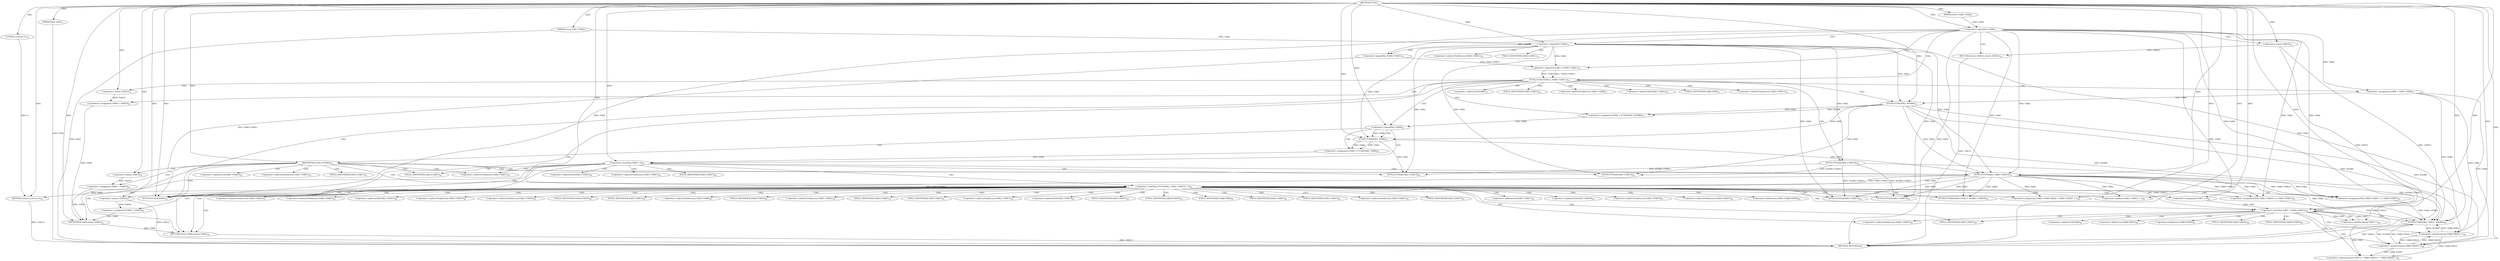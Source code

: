 digraph "FUN1" {  
"8" [label = <(METHOD,FUN1)<SUB>1</SUB>> ]
"181" [label = <(METHOD_RETURN,int)<SUB>1</SUB>> ]
"9" [label = <(PARAM,struct VAR1 *VAR2)<SUB>1</SUB>> ]
"10" [label = <(PARAM,struct VAR3 *VAR4)<SUB>1</SUB>> ]
"11" [label = <(PARAM,bool VAR5)<SUB>2</SUB>> ]
"39" [label = <(&lt;operator&gt;.assignment,VAR6 = VAR4-&gt;VAR6)<SUB>17</SUB>> ]
"44" [label = <(FUN3,FUN3(&amp;VAR2-&gt;VAR13))<SUB>18</SUB>> ]
"49" [label = <(&lt;operator&gt;.assignment,VAR8 = FUN4(VAR2, &amp;VAR6))<SUB>19</SUB>> ]
"73" [label = <(&lt;operator&gt;.assignment,VAR9 = FUN6(VAR2, VAR8))<SUB>27</SUB>> ]
"109" [label = <(FUN8,FUN8(&amp;VAR4-&gt;VAR17, &amp;VAR2-&gt;VAR18))<SUB>38</SUB>> ]
"118" [label = <(&lt;operator&gt;.assignmentPlus,VAR2-&gt;VAR19 += VAR4-&gt;VAR15)<SUB>39</SUB>> ]
"125" [label = <(&lt;operator&gt;.assignment,VAR4-&gt;VAR6.VAR20 = VAR2-&gt;VAR21 + 1)<SUB>40</SUB>> ]
"136" [label = <(&lt;operator&gt;.assignmentPlus,VAR2-&gt;VAR21 += VAR4-&gt;VAR15)<SUB>41</SUB>> ]
"143" [label = <(FUN5,FUN5(&amp;VAR2-&gt;VAR13))<SUB>44</SUB>> ]
"174" [label = <(RETURN,return 0;,return 0;)<SUB>50</SUB>> ]
"177" [label = <(FUN10,FUN10(VAR4))<SUB>53</SUB>> ]
"179" [label = <(RETURN,return VAR9;,return VAR9;)<SUB>54</SUB>> ]
"18" [label = <(&lt;operator&gt;.logicalNot,!VAR4)<SUB>11</SUB>> ]
"25" [label = <(FUN2,FUN2(!VAR2 || !VAR4-&gt;VAR11))<SUB>13</SUB>> ]
"56" [label = <(&lt;operator&gt;.logicalNot,!VAR8)<SUB>20</SUB>> ]
"79" [label = <(&lt;operator&gt;.lessThan,VAR9 &lt; 0)<SUB>28</SUB>> ]
"91" [label = <(&lt;operator&gt;.lessThan,FUN7(VAR2, VAR4-&gt;VAR15) &lt; 0)<SUB>33</SUB>> ]
"153" [label = <(&lt;operator&gt;.lessThan,VAR7 &lt; VAR4-&gt;VAR15)<SUB>46</SUB>> ]
"158" [label = <(&lt;operator&gt;.expressionList,VAR7++, VAR6.VAR22++, VAR6.VAR20++)<SUB>46</SUB>> ]
"169" [label = <(FUN9,FUN9(VAR2, VAR23, &amp;VAR6))<SUB>49</SUB>> ]
"175" [label = <(LITERAL,0,return 0;)<SUB>50</SUB>> ]
"180" [label = <(IDENTIFIER,VAR9,return VAR9;)<SUB>54</SUB>> ]
"21" [label = <(RETURN,return -VAR10;,return -VAR10;)<SUB>12</SUB>> ]
"34" [label = <(&lt;operator&gt;.assignment,VAR9 = -VAR10)<SUB>14</SUB>> ]
"51" [label = <(FUN4,FUN4(VAR2, &amp;VAR6))<SUB>19</SUB>> ]
"63" [label = <(FUN5,FUN5(&amp;VAR2-&gt;VAR13))<SUB>23</SUB>> ]
"68" [label = <(&lt;operator&gt;.assignment,VAR9 = -VAR10)<SUB>24</SUB>> ]
"75" [label = <(FUN6,FUN6(VAR2, VAR8))<SUB>27</SUB>> ]
"83" [label = <(FUN5,FUN5(&amp;VAR2-&gt;VAR13))<SUB>29</SUB>> ]
"99" [label = <(FUN5,FUN5(&amp;VAR2-&gt;VAR13))<SUB>34</SUB>> ]
"104" [label = <(&lt;operator&gt;.assignment,VAR9 = -VAR16)<SUB>35</SUB>> ]
"131" [label = <(&lt;operator&gt;.addition,VAR2-&gt;VAR21 + 1)<SUB>40</SUB>> ]
"150" [label = <(&lt;operator&gt;.assignment,VAR7 = 0)<SUB>46</SUB>> ]
"22" [label = <(&lt;operator&gt;.minus,-VAR10)<SUB>12</SUB>> ]
"26" [label = <(&lt;operator&gt;.logicalOr,!VAR2 || !VAR4-&gt;VAR11)<SUB>13</SUB>> ]
"60" [label = <(IDENTIFIER,VAR5,if (VAR5))<SUB>21</SUB>> ]
"92" [label = <(FUN7,FUN7(VAR2, VAR4-&gt;VAR15))<SUB>33</SUB>> ]
"159" [label = <(&lt;operator&gt;.postIncrement,VAR7++)<SUB>46</SUB>> ]
"161" [label = <(&lt;operator&gt;.postIncrement,VAR6.VAR22++)<SUB>46</SUB>> ]
"165" [label = <(&lt;operator&gt;.postIncrement,VAR6.VAR20++)<SUB>46</SUB>> ]
"27" [label = <(&lt;operator&gt;.logicalNot,!VAR2)<SUB>13</SUB>> ]
"29" [label = <(&lt;operator&gt;.logicalNot,!VAR4-&gt;VAR11)<SUB>13</SUB>> ]
"36" [label = <(&lt;operator&gt;.minus,-VAR10)<SUB>14</SUB>> ]
"70" [label = <(&lt;operator&gt;.minus,-VAR10)<SUB>24</SUB>> ]
"106" [label = <(&lt;operator&gt;.minus,-VAR16)<SUB>35</SUB>> ]
"41" [label = <(&lt;operator&gt;.indirectFieldAccess,VAR4-&gt;VAR6)<SUB>17</SUB>> ]
"45" [label = <(&lt;operator&gt;.addressOf,&amp;VAR2-&gt;VAR13)<SUB>18</SUB>> ]
"110" [label = <(&lt;operator&gt;.addressOf,&amp;VAR4-&gt;VAR17)<SUB>38</SUB>> ]
"114" [label = <(&lt;operator&gt;.addressOf,&amp;VAR2-&gt;VAR18)<SUB>38</SUB>> ]
"119" [label = <(&lt;operator&gt;.indirectFieldAccess,VAR2-&gt;VAR19)<SUB>39</SUB>> ]
"122" [label = <(&lt;operator&gt;.indirectFieldAccess,VAR4-&gt;VAR15)<SUB>39</SUB>> ]
"126" [label = <(&lt;operator&gt;.fieldAccess,VAR4-&gt;VAR6.VAR20)<SUB>40</SUB>> ]
"137" [label = <(&lt;operator&gt;.indirectFieldAccess,VAR2-&gt;VAR21)<SUB>41</SUB>> ]
"140" [label = <(&lt;operator&gt;.indirectFieldAccess,VAR4-&gt;VAR15)<SUB>41</SUB>> ]
"144" [label = <(&lt;operator&gt;.addressOf,&amp;VAR2-&gt;VAR13)<SUB>44</SUB>> ]
"43" [label = <(FIELD_IDENTIFIER,VAR6,VAR6)<SUB>17</SUB>> ]
"46" [label = <(&lt;operator&gt;.indirectFieldAccess,VAR2-&gt;VAR13)<SUB>18</SUB>> ]
"53" [label = <(&lt;operator&gt;.addressOf,&amp;VAR6)<SUB>19</SUB>> ]
"111" [label = <(&lt;operator&gt;.indirectFieldAccess,VAR4-&gt;VAR17)<SUB>38</SUB>> ]
"115" [label = <(&lt;operator&gt;.indirectFieldAccess,VAR2-&gt;VAR18)<SUB>38</SUB>> ]
"121" [label = <(FIELD_IDENTIFIER,VAR19,VAR19)<SUB>39</SUB>> ]
"124" [label = <(FIELD_IDENTIFIER,VAR15,VAR15)<SUB>39</SUB>> ]
"127" [label = <(&lt;operator&gt;.indirectFieldAccess,VAR4-&gt;VAR6)<SUB>40</SUB>> ]
"130" [label = <(FIELD_IDENTIFIER,VAR20,VAR20)<SUB>40</SUB>> ]
"132" [label = <(&lt;operator&gt;.indirectFieldAccess,VAR2-&gt;VAR21)<SUB>40</SUB>> ]
"139" [label = <(FIELD_IDENTIFIER,VAR21,VAR21)<SUB>41</SUB>> ]
"142" [label = <(FIELD_IDENTIFIER,VAR15,VAR15)<SUB>41</SUB>> ]
"145" [label = <(&lt;operator&gt;.indirectFieldAccess,VAR2-&gt;VAR13)<SUB>44</SUB>> ]
"155" [label = <(&lt;operator&gt;.indirectFieldAccess,VAR4-&gt;VAR15)<SUB>46</SUB>> ]
"172" [label = <(&lt;operator&gt;.addressOf,&amp;VAR6)<SUB>49</SUB>> ]
"48" [label = <(FIELD_IDENTIFIER,VAR13,VAR13)<SUB>18</SUB>> ]
"64" [label = <(&lt;operator&gt;.addressOf,&amp;VAR2-&gt;VAR13)<SUB>23</SUB>> ]
"84" [label = <(&lt;operator&gt;.addressOf,&amp;VAR2-&gt;VAR13)<SUB>29</SUB>> ]
"94" [label = <(&lt;operator&gt;.indirectFieldAccess,VAR4-&gt;VAR15)<SUB>33</SUB>> ]
"100" [label = <(&lt;operator&gt;.addressOf,&amp;VAR2-&gt;VAR13)<SUB>34</SUB>> ]
"113" [label = <(FIELD_IDENTIFIER,VAR17,VAR17)<SUB>38</SUB>> ]
"117" [label = <(FIELD_IDENTIFIER,VAR18,VAR18)<SUB>38</SUB>> ]
"129" [label = <(FIELD_IDENTIFIER,VAR6,VAR6)<SUB>40</SUB>> ]
"134" [label = <(FIELD_IDENTIFIER,VAR21,VAR21)<SUB>40</SUB>> ]
"147" [label = <(FIELD_IDENTIFIER,VAR13,VAR13)<SUB>44</SUB>> ]
"157" [label = <(FIELD_IDENTIFIER,VAR15,VAR15)<SUB>46</SUB>> ]
"162" [label = <(&lt;operator&gt;.fieldAccess,VAR6.VAR22)<SUB>46</SUB>> ]
"166" [label = <(&lt;operator&gt;.fieldAccess,VAR6.VAR20)<SUB>46</SUB>> ]
"30" [label = <(&lt;operator&gt;.indirectFieldAccess,VAR4-&gt;VAR11)<SUB>13</SUB>> ]
"65" [label = <(&lt;operator&gt;.indirectFieldAccess,VAR2-&gt;VAR13)<SUB>23</SUB>> ]
"85" [label = <(&lt;operator&gt;.indirectFieldAccess,VAR2-&gt;VAR13)<SUB>29</SUB>> ]
"96" [label = <(FIELD_IDENTIFIER,VAR15,VAR15)<SUB>33</SUB>> ]
"101" [label = <(&lt;operator&gt;.indirectFieldAccess,VAR2-&gt;VAR13)<SUB>34</SUB>> ]
"164" [label = <(FIELD_IDENTIFIER,VAR22,VAR22)<SUB>46</SUB>> ]
"168" [label = <(FIELD_IDENTIFIER,VAR20,VAR20)<SUB>46</SUB>> ]
"32" [label = <(FIELD_IDENTIFIER,VAR11,VAR11)<SUB>13</SUB>> ]
"67" [label = <(FIELD_IDENTIFIER,VAR13,VAR13)<SUB>23</SUB>> ]
"87" [label = <(FIELD_IDENTIFIER,VAR13,VAR13)<SUB>29</SUB>> ]
"103" [label = <(FIELD_IDENTIFIER,VAR13,VAR13)<SUB>34</SUB>> ]
  "21" -> "181"  [ label = "DDG: &lt;RET&gt;"] 
  "174" -> "181"  [ label = "DDG: &lt;RET&gt;"] 
  "179" -> "181"  [ label = "DDG: &lt;RET&gt;"] 
  "9" -> "181"  [ label = "DDG: VAR2"] 
  "11" -> "181"  [ label = "DDG: VAR5"] 
  "18" -> "181"  [ label = "DDG: VAR4"] 
  "18" -> "181"  [ label = "DDG: !VAR4"] 
  "22" -> "181"  [ label = "DDG: VAR10"] 
  "22" -> "181"  [ label = "DDG: -VAR10"] 
  "169" -> "181"  [ label = "DDG: VAR23"] 
  "106" -> "181"  [ label = "DDG: VAR16"] 
  "8" -> "9"  [ label = "DDG: "] 
  "8" -> "10"  [ label = "DDG: "] 
  "8" -> "11"  [ label = "DDG: "] 
  "18" -> "39"  [ label = "DDG: VAR4"] 
  "51" -> "49"  [ label = "DDG: VAR2"] 
  "51" -> "49"  [ label = "DDG: &amp;VAR6"] 
  "75" -> "73"  [ label = "DDG: VAR2"] 
  "75" -> "73"  [ label = "DDG: VAR8"] 
  "18" -> "118"  [ label = "DDG: VAR4"] 
  "92" -> "118"  [ label = "DDG: VAR4-&gt;VAR15"] 
  "92" -> "125"  [ label = "DDG: VAR2"] 
  "8" -> "125"  [ label = "DDG: "] 
  "18" -> "136"  [ label = "DDG: VAR4"] 
  "92" -> "136"  [ label = "DDG: VAR4-&gt;VAR15"] 
  "175" -> "174"  [ label = "DDG: 0"] 
  "8" -> "174"  [ label = "DDG: "] 
  "180" -> "179"  [ label = "DDG: VAR9"] 
  "27" -> "44"  [ label = "DDG: VAR2"] 
  "18" -> "109"  [ label = "DDG: VAR4"] 
  "92" -> "109"  [ label = "DDG: VAR2"] 
  "92" -> "118"  [ label = "DDG: VAR2"] 
  "92" -> "136"  [ label = "DDG: VAR2"] 
  "44" -> "143"  [ label = "DDG: &amp;VAR2-&gt;VAR13"] 
  "92" -> "143"  [ label = "DDG: VAR2"] 
  "27" -> "143"  [ label = "DDG: VAR2"] 
  "8" -> "175"  [ label = "DDG: "] 
  "18" -> "177"  [ label = "DDG: VAR4"] 
  "29" -> "177"  [ label = "DDG: VAR4-&gt;VAR11"] 
  "92" -> "177"  [ label = "DDG: VAR4-&gt;VAR15"] 
  "8" -> "177"  [ label = "DDG: "] 
  "79" -> "180"  [ label = "DDG: VAR9"] 
  "68" -> "180"  [ label = "DDG: VAR9"] 
  "104" -> "180"  [ label = "DDG: VAR9"] 
  "34" -> "180"  [ label = "DDG: VAR9"] 
  "8" -> "180"  [ label = "DDG: "] 
  "10" -> "18"  [ label = "DDG: VAR4"] 
  "8" -> "18"  [ label = "DDG: "] 
  "22" -> "21"  [ label = "DDG: -VAR10"] 
  "26" -> "25"  [ label = "DDG: !VAR2"] 
  "26" -> "25"  [ label = "DDG: !VAR4-&gt;VAR11"] 
  "36" -> "34"  [ label = "DDG: VAR10"] 
  "27" -> "51"  [ label = "DDG: VAR2"] 
  "8" -> "51"  [ label = "DDG: "] 
  "39" -> "51"  [ label = "DDG: VAR6"] 
  "49" -> "56"  [ label = "DDG: VAR8"] 
  "8" -> "56"  [ label = "DDG: "] 
  "70" -> "68"  [ label = "DDG: VAR10"] 
  "51" -> "75"  [ label = "DDG: VAR2"] 
  "8" -> "75"  [ label = "DDG: "] 
  "27" -> "75"  [ label = "DDG: VAR2"] 
  "56" -> "75"  [ label = "DDG: VAR8"] 
  "73" -> "79"  [ label = "DDG: VAR9"] 
  "8" -> "79"  [ label = "DDG: "] 
  "92" -> "91"  [ label = "DDG: VAR2"] 
  "92" -> "91"  [ label = "DDG: VAR4-&gt;VAR15"] 
  "8" -> "91"  [ label = "DDG: "] 
  "106" -> "104"  [ label = "DDG: VAR16"] 
  "92" -> "131"  [ label = "DDG: VAR2"] 
  "8" -> "131"  [ label = "DDG: "] 
  "8" -> "150"  [ label = "DDG: "] 
  "150" -> "153"  [ label = "DDG: VAR7"] 
  "159" -> "153"  [ label = "DDG: VAR7"] 
  "8" -> "153"  [ label = "DDG: "] 
  "18" -> "153"  [ label = "DDG: VAR4"] 
  "92" -> "153"  [ label = "DDG: VAR4-&gt;VAR15"] 
  "159" -> "158"  [ label = "DDG: VAR7"] 
  "161" -> "158"  [ label = "DDG: VAR6.VAR22"] 
  "165" -> "158"  [ label = "DDG: VAR6.VAR20"] 
  "92" -> "169"  [ label = "DDG: VAR2"] 
  "118" -> "169"  [ label = "DDG: VAR2-&gt;VAR19"] 
  "136" -> "169"  [ label = "DDG: VAR2-&gt;VAR21"] 
  "8" -> "169"  [ label = "DDG: "] 
  "27" -> "169"  [ label = "DDG: VAR2"] 
  "44" -> "169"  [ label = "DDG: &amp;VAR2-&gt;VAR13"] 
  "51" -> "169"  [ label = "DDG: &amp;VAR6"] 
  "39" -> "169"  [ label = "DDG: VAR6"] 
  "161" -> "169"  [ label = "DDG: VAR6.VAR22"] 
  "165" -> "169"  [ label = "DDG: VAR6.VAR20"] 
  "27" -> "26"  [ label = "DDG: VAR2"] 
  "29" -> "26"  [ label = "DDG: VAR4-&gt;VAR11"] 
  "8" -> "60"  [ label = "DDG: "] 
  "44" -> "63"  [ label = "DDG: &amp;VAR2-&gt;VAR13"] 
  "27" -> "63"  [ label = "DDG: VAR2"] 
  "51" -> "63"  [ label = "DDG: VAR2"] 
  "44" -> "83"  [ label = "DDG: &amp;VAR2-&gt;VAR13"] 
  "75" -> "83"  [ label = "DDG: VAR2"] 
  "27" -> "83"  [ label = "DDG: VAR2"] 
  "51" -> "92"  [ label = "DDG: VAR2"] 
  "75" -> "92"  [ label = "DDG: VAR2"] 
  "8" -> "92"  [ label = "DDG: "] 
  "27" -> "92"  [ label = "DDG: VAR2"] 
  "18" -> "92"  [ label = "DDG: VAR4"] 
  "44" -> "99"  [ label = "DDG: &amp;VAR2-&gt;VAR13"] 
  "27" -> "99"  [ label = "DDG: VAR2"] 
  "92" -> "99"  [ label = "DDG: VAR2"] 
  "153" -> "159"  [ label = "DDG: VAR7"] 
  "8" -> "159"  [ label = "DDG: "] 
  "39" -> "161"  [ label = "DDG: VAR6"] 
  "8" -> "161"  [ label = "DDG: "] 
  "51" -> "161"  [ label = "DDG: &amp;VAR6"] 
  "169" -> "161"  [ label = "DDG: &amp;VAR6"] 
  "165" -> "161"  [ label = "DDG: VAR6.VAR20"] 
  "39" -> "165"  [ label = "DDG: VAR6"] 
  "8" -> "165"  [ label = "DDG: "] 
  "51" -> "165"  [ label = "DDG: &amp;VAR6"] 
  "169" -> "165"  [ label = "DDG: &amp;VAR6"] 
  "161" -> "165"  [ label = "DDG: VAR6.VAR22"] 
  "8" -> "22"  [ label = "DDG: "] 
  "9" -> "27"  [ label = "DDG: VAR2"] 
  "8" -> "27"  [ label = "DDG: "] 
  "18" -> "29"  [ label = "DDG: VAR4"] 
  "8" -> "36"  [ label = "DDG: "] 
  "8" -> "70"  [ label = "DDG: "] 
  "8" -> "106"  [ label = "DDG: "] 
  "18" -> "21"  [ label = "CDG: "] 
  "18" -> "26"  [ label = "CDG: "] 
  "18" -> "25"  [ label = "CDG: "] 
  "18" -> "27"  [ label = "CDG: "] 
  "18" -> "22"  [ label = "CDG: "] 
  "25" -> "34"  [ label = "CDG: "] 
  "25" -> "51"  [ label = "CDG: "] 
  "25" -> "179"  [ label = "CDG: "] 
  "25" -> "56"  [ label = "CDG: "] 
  "25" -> "44"  [ label = "CDG: "] 
  "25" -> "43"  [ label = "CDG: "] 
  "25" -> "36"  [ label = "CDG: "] 
  "25" -> "48"  [ label = "CDG: "] 
  "25" -> "49"  [ label = "CDG: "] 
  "25" -> "46"  [ label = "CDG: "] 
  "25" -> "45"  [ label = "CDG: "] 
  "25" -> "177"  [ label = "CDG: "] 
  "25" -> "53"  [ label = "CDG: "] 
  "25" -> "41"  [ label = "CDG: "] 
  "25" -> "39"  [ label = "CDG: "] 
  "56" -> "60"  [ label = "CDG: "] 
  "56" -> "73"  [ label = "CDG: "] 
  "56" -> "75"  [ label = "CDG: "] 
  "56" -> "79"  [ label = "CDG: "] 
  "79" -> "94"  [ label = "CDG: "] 
  "79" -> "96"  [ label = "CDG: "] 
  "79" -> "84"  [ label = "CDG: "] 
  "79" -> "85"  [ label = "CDG: "] 
  "79" -> "179"  [ label = "CDG: "] 
  "79" -> "92"  [ label = "CDG: "] 
  "79" -> "87"  [ label = "CDG: "] 
  "79" -> "91"  [ label = "CDG: "] 
  "79" -> "83"  [ label = "CDG: "] 
  "79" -> "177"  [ label = "CDG: "] 
  "91" -> "115"  [ label = "CDG: "] 
  "91" -> "113"  [ label = "CDG: "] 
  "91" -> "136"  [ label = "CDG: "] 
  "91" -> "145"  [ label = "CDG: "] 
  "91" -> "114"  [ label = "CDG: "] 
  "91" -> "131"  [ label = "CDG: "] 
  "91" -> "179"  [ label = "CDG: "] 
  "91" -> "103"  [ label = "CDG: "] 
  "91" -> "132"  [ label = "CDG: "] 
  "91" -> "150"  [ label = "CDG: "] 
  "91" -> "104"  [ label = "CDG: "] 
  "91" -> "119"  [ label = "CDG: "] 
  "91" -> "121"  [ label = "CDG: "] 
  "91" -> "153"  [ label = "CDG: "] 
  "91" -> "144"  [ label = "CDG: "] 
  "91" -> "129"  [ label = "CDG: "] 
  "91" -> "134"  [ label = "CDG: "] 
  "91" -> "101"  [ label = "CDG: "] 
  "91" -> "137"  [ label = "CDG: "] 
  "91" -> "130"  [ label = "CDG: "] 
  "91" -> "118"  [ label = "CDG: "] 
  "91" -> "100"  [ label = "CDG: "] 
  "91" -> "174"  [ label = "CDG: "] 
  "91" -> "127"  [ label = "CDG: "] 
  "91" -> "155"  [ label = "CDG: "] 
  "91" -> "139"  [ label = "CDG: "] 
  "91" -> "111"  [ label = "CDG: "] 
  "91" -> "122"  [ label = "CDG: "] 
  "91" -> "99"  [ label = "CDG: "] 
  "91" -> "142"  [ label = "CDG: "] 
  "91" -> "106"  [ label = "CDG: "] 
  "91" -> "157"  [ label = "CDG: "] 
  "91" -> "140"  [ label = "CDG: "] 
  "91" -> "143"  [ label = "CDG: "] 
  "91" -> "126"  [ label = "CDG: "] 
  "91" -> "177"  [ label = "CDG: "] 
  "91" -> "147"  [ label = "CDG: "] 
  "91" -> "110"  [ label = "CDG: "] 
  "91" -> "117"  [ label = "CDG: "] 
  "91" -> "124"  [ label = "CDG: "] 
  "91" -> "125"  [ label = "CDG: "] 
  "91" -> "109"  [ label = "CDG: "] 
  "153" -> "169"  [ label = "CDG: "] 
  "153" -> "161"  [ label = "CDG: "] 
  "153" -> "162"  [ label = "CDG: "] 
  "153" -> "153"  [ label = "CDG: "] 
  "153" -> "168"  [ label = "CDG: "] 
  "153" -> "164"  [ label = "CDG: "] 
  "153" -> "155"  [ label = "CDG: "] 
  "153" -> "158"  [ label = "CDG: "] 
  "153" -> "166"  [ label = "CDG: "] 
  "153" -> "157"  [ label = "CDG: "] 
  "153" -> "159"  [ label = "CDG: "] 
  "153" -> "165"  [ label = "CDG: "] 
  "153" -> "172"  [ label = "CDG: "] 
  "27" -> "30"  [ label = "CDG: "] 
  "27" -> "32"  [ label = "CDG: "] 
  "27" -> "29"  [ label = "CDG: "] 
  "60" -> "94"  [ label = "CDG: "] 
  "60" -> "68"  [ label = "CDG: "] 
  "60" -> "96"  [ label = "CDG: "] 
  "60" -> "64"  [ label = "CDG: "] 
  "60" -> "179"  [ label = "CDG: "] 
  "60" -> "67"  [ label = "CDG: "] 
  "60" -> "92"  [ label = "CDG: "] 
  "60" -> "91"  [ label = "CDG: "] 
  "60" -> "70"  [ label = "CDG: "] 
  "60" -> "65"  [ label = "CDG: "] 
  "60" -> "177"  [ label = "CDG: "] 
  "60" -> "63"  [ label = "CDG: "] 
}
